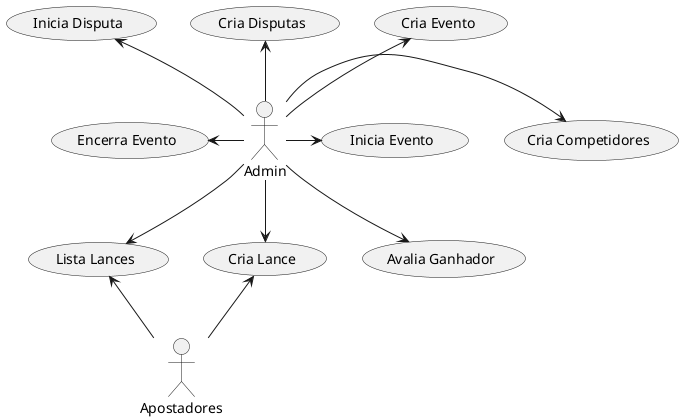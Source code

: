@startuml core-use-case

:Admin:
:Apostadores:

:Admin: -up-> (Cria Evento)
:Admin: -up-> (Cria Disputas)
:Admin: -right-> (Cria Competidores)
:Admin: -right-> (Inicia Evento)
:Admin: -up-> (Inicia Disputa)
:Admin: --> (Cria Lance)
:Apostadores: -up-> (Cria Lance)
:Admin: --> (Lista Lances)
:Apostadores: -up-> (Lista Lances)
:Admin: --> (Avalia Ganhador)
:Admin: -left-> (Encerra Evento)

@enduml